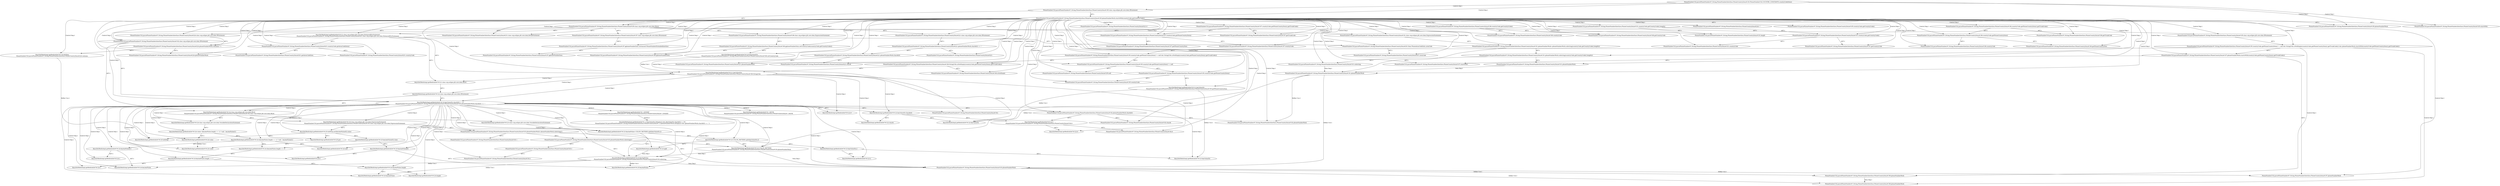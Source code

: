 digraph "Pattern" {
0 [label="KeysDAORedisImpl.getRedisInfo#?#-1:INSERT\nPhoneNumberUtil.parsePhoneNumber#?,String,PhoneNumberInterface,PhoneCountryData#-1:INSERT" shape=ellipse]
1 [label="KeysDAORedisImpl.getRedisInfo#?#122:keyValueStr.charAt(0) != '#'\nPhoneNumberUtil.parsePhoneNumber#?,String,PhoneNumberInterface,PhoneCountryData#192:phoneNumberWork.charAt(0) == '-'" shape=ellipse]
2 [label="KeysDAORedisImpl.getRedisInfo#?#121:keyValueStrs\nPhoneNumberUtil.parsePhoneNumber#?,String,PhoneNumberInterface,PhoneCountryData#196:StringUtils" shape=ellipse]
3 [label="KeysDAORedisImpl.getRedisInfo#?#120:keyValueStrs\nPhoneNumberUtil.parsePhoneNumber#?,String,PhoneNumberInterface,PhoneCountryData#186:setCountryCode" shape=ellipse]
4 [label="KeysDAORedisImpl.getRedisInfo#?#121:class org.eclipse.jdt.core.dom.EnhancedForStatement\nPhoneNumberUtil.parsePhoneNumber#?,String,PhoneNumberInterface,PhoneCountryData#201:class org.eclipse.jdt.core.dom.EnhancedForStatement" shape=ellipse]
5 [label="KeysDAORedisImpl.getRedisInfo#?#121:class org.eclipse.jdt.core.dom.Block" shape=ellipse]
6 [label="KeysDAORedisImpl.getRedisInfo#?#122:class org.eclipse.jdt.core.dom.IfStatement" shape=ellipse]
7 [label="KeysDAORedisImpl.getRedisInfo#?#122:keyValueStr.charAt(0)" shape=ellipse]
8 [label="KeysDAORedisImpl.getRedisInfo#?#122:keyValueStr" shape=ellipse]
9 [label="KeysDAORedisImpl.getRedisInfo#?#122:charAt" shape=ellipse]
10 [label="KeysDAORedisImpl.getRedisInfo#?#122:0" shape=ellipse]
11 [label="KeysDAORedisImpl.getRedisInfo#?#122:#" shape=ellipse]
12 [label="KeysDAORedisImpl.getRedisInfo#?#122:class org.eclipse.jdt.core.dom.Block\nPhoneNumberUtil.parsePhoneNumber#?,String,PhoneNumberInterface,PhoneCountryData#192:class org.eclipse.jdt.core.dom.Block" shape=ellipse]
13 [label="KeysDAORedisImpl.getRedisInfo#?#-1:MOVE\nPhoneNumberUtil.parsePhoneNumber#?,String,PhoneNumberInterface,PhoneCountryData#-1:MOVE" shape=ellipse]
14 [label="KeysDAORedisImpl.getRedisInfo#?#122:0\nPhoneNumberUtil.parsePhoneNumber#?,String,PhoneNumberInterface,PhoneCountryData#192:0" shape=ellipse]
15 [label="KeysDAORedisImpl.getRedisInfo#?#123:class org.eclipse.jdt.core.dom.VariableDeclarationStatement" shape=ellipse]
16 [label="KeysDAORedisImpl.getRedisInfo#?#124:class org.eclipse.jdt.core.dom.VariableDeclarationStatement" shape=ellipse]
17 [label="KeysDAORedisImpl.getRedisInfo#?#125:class org.eclipse.jdt.core.dom.ExpressionStatement\nPhoneNumberUtil.parsePhoneNumber#?,String,PhoneNumberInterface,PhoneCountryData#193:class org.eclipse.jdt.core.dom.ExpressionStatement" shape=ellipse]
18 [label="KeysDAORedisImpl.getRedisInfo#?#123:keyAndValue=COLON_PATTERN.split(keyValueStr,2)" shape=ellipse]
19 [label="KeysDAORedisImpl.getRedisInfo#?#123:keyAndValue\nPhoneNumberUtil.parsePhoneNumber#?,String,PhoneNumberInterface,PhoneCountryData#193:substring" shape=ellipse]
20 [label="KeysDAORedisImpl.getRedisInfo#?#123:COLON_PATTERN.split(keyValueStr,2)" shape=ellipse]
21 [label="KeysDAORedisImpl.getRedisInfo#?#123:COLON_PATTERN\nPhoneNumberUtil.parsePhoneNumber#?,String,PhoneNumberInterface,PhoneCountryData#193:phoneNumberWork" shape=ellipse]
22 [label="KeysDAORedisImpl.getRedisInfo#?#123:split" shape=ellipse]
23 [label="KeysDAORedisImpl.getRedisInfo#?#124:keyAndValue" shape=ellipse]
24 [label="KeysDAORedisImpl.getRedisInfo#?#124:keyAndValue" shape=ellipse]
25 [label="KeysDAORedisImpl.getRedisInfo#?#125:keyAndValue" shape=ellipse]
26 [label="KeysDAORedisImpl.getRedisInfo#?#123:keyValueStr,2" shape=ellipse]
27 [label="KeysDAORedisImpl.getRedisInfo#?#123:keyValueStr" shape=ellipse]
28 [label="KeysDAORedisImpl.getRedisInfo#?#121:keyValueStr\nPhoneNumberUtil.parsePhoneNumber#?,String,PhoneNumberInterface,PhoneCountryData#195:getPhoneCountryData" shape=ellipse]
29 [label="KeysDAORedisImpl.getRedisInfo#?#123:2" shape=ellipse]
30 [label="KeysDAORedisImpl.getRedisInfo#?#124:value=(keyAndValue.length == 1) ? null : keyAndValue[1]" shape=ellipse]
31 [label="KeysDAORedisImpl.getRedisInfo#?#124:value" shape=ellipse]
32 [label="KeysDAORedisImpl.getRedisInfo#?#124:(keyAndValue.length == 1) ? null : keyAndValue[1]" shape=ellipse]
33 [label="KeysDAORedisImpl.getRedisInfo#?#125:value" shape=ellipse]
34 [label="KeysDAORedisImpl.getRedisInfo#?#124:(keyAndValue.length == 1)" shape=ellipse]
35 [label="KeysDAORedisImpl.getRedisInfo#?#124:null" shape=ellipse]
36 [label="KeysDAORedisImpl.getRedisInfo#?#124:keyAndValue[1]" shape=ellipse]
37 [label="KeysDAORedisImpl.getRedisInfo#?#124:keyAndValue.length == 1" shape=ellipse]
38 [label="KeysDAORedisImpl.getRedisInfo#?#124:keyAndValue.length" shape=ellipse]
39 [label="KeysDAORedisImpl.getRedisInfo#?#124:1" shape=ellipse]
40 [label="KeysDAORedisImpl.getRedisInfo#?#124:length" shape=ellipse]
41 [label="KeysDAORedisImpl.getRedisInfo#?#124:1" shape=ellipse]
42 [label="KeysDAORedisImpl.getRedisInfo#?#125:infoMap.put(keyAndValue[0],value)" shape=ellipse]
43 [label="KeysDAORedisImpl.getRedisInfo#?#125:infoMap" shape=ellipse]
44 [label="KeysDAORedisImpl.getRedisInfo#?#125:put" shape=ellipse]
45 [label="KeysDAORedisImpl.getRedisInfo#?#125:keyAndValue[0],value" shape=ellipse]
46 [label="KeysDAORedisImpl.getRedisInfo#?#118:infoMap\nPhoneNumberUtil.parsePhoneNumber#?,String,PhoneNumberInterface,PhoneCountryData#224:contains" shape=ellipse]
47 [label="KeysDAORedisImpl.getRedisInfo#?#125:keyAndValue[0]" shape=ellipse]
48 [label="KeysDAORedisImpl.getRedisInfo#?#125:0" shape=ellipse]
49 [label="KeysDAORedisImpl.getRedisInfo#?#-1:(!keyValueStr.isEmpty()) && (keyValueStr.charAt(0) != '#')\nPhoneNumberUtil.parsePhoneNumber#?,String,PhoneNumberInterface,PhoneCountryData#-1:(!phoneNumberWork.isEmpty()) && (phoneNumberWork.charAt(0) == '-')" shape=ellipse]
50 [label="PhoneNumberUtil.parsePhoneNumber#?,String,PhoneNumberInterface,PhoneCountryData#197:phoneNumberWork" shape=ellipse]
51 [label="PhoneNumberUtil.parsePhoneNumber#?,String,PhoneNumberInterface,PhoneCountryData#221:0" shape=ellipse]
52 [label="PhoneNumberUtil.parsePhoneNumber#?,String,PhoneNumberInterface,PhoneCountryData#193:phoneNumberWork" shape=ellipse]
53 [label="PhoneNumberUtil.parsePhoneNumber#?,String,PhoneNumberInterface,PhoneCountryData#193:1" shape=ellipse]
54 [label="PhoneNumberUtil.parsePhoneNumber#?,String,PhoneNumberInterface,PhoneCountryData#186:pphoneNumberData" shape=ellipse]
55 [label="PhoneNumberUtil.parsePhoneNumber#?,String,PhoneNumberInterface,PhoneCountryData#195:countryCode.getPhoneCountryData() != null" shape=ellipse]
56 [label="PhoneNumberUtil.parsePhoneNumber#?,String,PhoneNumberInterface,PhoneCountryData#191:phoneNumberWork" shape=ellipse]
57 [label="PhoneNumberUtil.parsePhoneNumber#?,String,PhoneNumberInterface,PhoneCountryData#192:0" shape=ellipse]
58 [label="PhoneNumberUtil.parsePhoneNumber#?,String,PhoneNumberInterface,PhoneCountryData#201:areaCode" shape=ellipse]
59 [label="PhoneNumberUtil.parsePhoneNumber#?,String,PhoneNumberInterface,PhoneCountryData#193:phoneNumberWork.substring(1)" shape=ellipse]
60 [label="PhoneNumberUtil.parsePhoneNumber#?,String,PhoneNumberInterface,PhoneCountryData#199:phoneNumberWork" shape=ellipse]
61 [label="PhoneNumberUtil.parsePhoneNumber#?,String,PhoneNumberInterface,PhoneCountryData#187:pphoneNumberData instanceof PhoneNumberExtendedInterface" shape=ellipse]
62 [label="PhoneNumberUtil.parsePhoneNumber#?,String,PhoneNumberInterface,PhoneCountryData#197:countryCode" shape=ellipse]
63 [label="PhoneNumberUtil.parsePhoneNumber#?,String,PhoneNumberInterface,PhoneCountryData#221:phoneNumberWork.charAt(0)" shape=ellipse]
64 [label="PhoneNumberUtil.parsePhoneNumber#?,String,PhoneNumberInterface,PhoneCountryData#231:class org.eclipse.jdt.core.dom.BreakStatement" shape=ellipse]
65 [label="PhoneNumberUtil.parsePhoneNumber#?,String,PhoneNumberInterface,PhoneCountryData#195:countryCode.getPhoneCountryData() != null && StringUtils.isNotEmpty(countryCode.getPhoneCountryData().getTrunkCode())" shape=ellipse]
66 [label="PhoneNumberUtil.parsePhoneNumber#?,String,PhoneNumberInterface,PhoneCountryData#197:countryCode.getPhoneCountryData()" shape=ellipse]
67 [label="PhoneNumberUtil.parsePhoneNumber#?,String,PhoneNumberInterface,PhoneCountryData#193:phoneNumberWork=phoneNumberWork.substring(1)" shape=ellipse]
68 [label="PhoneNumberUtil.parsePhoneNumber#?,String,PhoneNumberInterface,PhoneCountryData#185:phoneNumberWork" shape=ellipse]
69 [label="PhoneNumberUtil.parsePhoneNumber#?,String,PhoneNumberInterface,PhoneCountryData#187:class org.eclipse.jdt.core.dom.IfStatement" shape=ellipse]
70 [label="PhoneNumberUtil.parsePhoneNumber#?,String,PhoneNumberInterface,PhoneCountryData#185:class org.eclipse.jdt.core.dom.Block" shape=ellipse]
71 [label="PhoneNumberUtil.parsePhoneNumber#?,String,PhoneNumberInterface,PhoneCountryData#186:countryCode.getCountryCode()" shape=ellipse]
72 [label="PhoneNumberUtil.parsePhoneNumber#?,String,PhoneNumberInterface,PhoneCountryData#221:charAt" shape=ellipse]
73 [label="PhoneNumberUtil.parsePhoneNumber#?,String,PhoneNumberInterface,PhoneCountryData#191:getCountryCode" shape=ellipse]
74 [label="PhoneNumberUtil.parsePhoneNumber#?,String,PhoneNumberInterface,PhoneCountryData#196:countryCode.getPhoneCountryData().getTrunkCode()" shape=ellipse]
75 [label="PhoneNumberUtil.parsePhoneNumber#?,String,PhoneNumberInterface,PhoneCountryData#224:\"-\"" shape=ellipse]
76 [label="PhoneNumberUtil.parsePhoneNumber#?,String,PhoneNumberInterface,PhoneCountryData#196:getPhoneCountryData" shape=ellipse]
77 [label="PhoneNumberUtil.parsePhoneNumber#?,String,PhoneNumberInterface,PhoneCountryData#196:isNotEmpty" shape=ellipse]
78 [label="PhoneNumberUtil.parsePhoneNumber#?,String,PhoneNumberInterface,PhoneCountryData#186:pphoneNumberData.setCountryCode(countryCode.getCountryCode())" shape=ellipse]
79 [label="PhoneNumberUtil.parsePhoneNumber#?,String,PhoneNumberInterface,PhoneCountryData#198:phoneNumberWork" shape=ellipse]
80 [label="PhoneNumberUtil.parsePhoneNumber#?,String,PhoneNumberInterface,PhoneCountryData#187:pphoneNumberData" shape=ellipse]
81 [label="PhoneNumberUtil.parsePhoneNumber#?,String,PhoneNumberInterface,PhoneCountryData#221:-" shape=ellipse]
82 [label="PhoneNumberUtil.parsePhoneNumber#?,String,PhoneNumberInterface,PhoneCountryData#185:class org.eclipse.jdt.core.dom.IfStatement" shape=ellipse]
83 [label="PhoneNumberUtil.parsePhoneNumber#?,String,PhoneNumberInterface,PhoneCountryData#197:getTrunkCode" shape=ellipse]
84 [label="PhoneNumberUtil.parsePhoneNumber#?,String,PhoneNumberInterface,PhoneCountryData#185:countryCode.getCountryCode()" shape=ellipse]
85 [label="PhoneNumberUtil.parsePhoneNumber#?,String,PhoneNumberInterface,PhoneCountryData#191:substring" shape=ellipse]
86 [label="PhoneNumberUtil.parsePhoneNumber#?,String,PhoneNumberInterface,PhoneCountryData#197:phoneNumberWork.startsWith(countryCode.getPhoneCountryData().getTrunkCode())" shape=ellipse]
87 [label="PhoneNumberUtil.parsePhoneNumber#?,String,PhoneNumberInterface,PhoneCountryData#197:countryCode.getPhoneCountryData().getTrunkCode()" shape=ellipse]
88 [label="PhoneNumberUtil.parsePhoneNumber#?,String,PhoneNumberInterface,PhoneCountryData#191:phoneNumberWork.substring(countryCode.getCountryCode().length())" shape=ellipse]
89 [label="PhoneNumberUtil.parsePhoneNumber#?,String,PhoneNumberInterface,PhoneCountryData#195:null" shape=ellipse]
90 [label="PhoneNumberUtil.parsePhoneNumber#?,String,PhoneNumberInterface,PhoneCountryData#201:final PhoneAreaCodeData areaCode" shape=ellipse]
91 [label="PhoneNumberUtil.parsePhoneNumber#?,String,PhoneNumberInterface,PhoneCountryData#221:phoneNumberWork.charAt(0) == '-'" shape=ellipse]
92 [label="PhoneNumberUtil.parsePhoneNumber#?,String,PhoneNumberInterface,PhoneCountryData#185:startsWith" shape=ellipse]
93 [label="PhoneNumberUtil.parsePhoneNumber#?,String,PhoneNumberInterface,PhoneCountryData#201:countryCode" shape=ellipse]
94 [label="PhoneNumberUtil.parsePhoneNumber#?,String,PhoneNumberInterface,PhoneCountryData#224:phoneNumberWork.contains(\"-\")" shape=ellipse]
95 [label="PhoneNumberUtil.parsePhoneNumber#?,String,PhoneNumberInterface,PhoneCountryData#192:charAt" shape=ellipse]
96 [label="PhoneNumberUtil.parsePhoneNumber#?,String,PhoneNumberInterface,PhoneCountryData#192:class org.eclipse.jdt.core.dom.IfStatement" shape=ellipse]
97 [label="PhoneNumberUtil.parsePhoneNumber#?,String,PhoneNumberInterface,PhoneCountryData#224:phoneNumberWork" shape=ellipse]
98 [label="PhoneNumberUtil.parsePhoneNumber#?,String,PhoneNumberInterface,PhoneCountryData#196:StringUtils.isNotEmpty(countryCode.getPhoneCountryData().getTrunkCode())" shape=ellipse]
99 [label="PhoneNumberUtil.parsePhoneNumber#?,String,PhoneNumberInterface,PhoneCountryData#186:countryCode" shape=ellipse]
100 [label="PhoneNumberUtil.parsePhoneNumber#?,String,PhoneNumberInterface,PhoneCountryData#191:class org.eclipse.jdt.core.dom.ExpressionStatement" shape=ellipse]
101 [label="PhoneNumberUtil.parsePhoneNumber#?,String,PhoneNumberInterface,PhoneCountryData#186:getCountryCode" shape=ellipse]
102 [label="PhoneNumberUtil.parsePhoneNumber#?,String,PhoneNumberInterface,PhoneCountryData#192:phoneNumberWork" shape=ellipse]
103 [label="PhoneNumberUtil.parsePhoneNumber#?,String,PhoneNumberInterface,PhoneCountryData#195:countryCode.getPhoneCountryData()" shape=ellipse]
104 [label="PhoneNumberUtil.parsePhoneNumber#?,String,PhoneNumberInterface,PhoneCountryData#197:getPhoneCountryData" shape=ellipse]
105 [label="PhoneNumberUtil.parsePhoneNumber#?,String,PhoneNumberInterface,PhoneCountryData#192:phoneNumberWork.charAt(0)" shape=ellipse]
106 [label="PhoneNumberUtil.parsePhoneNumber#?,String,PhoneNumberInterface,PhoneCountryData#195:class org.eclipse.jdt.core.dom.IfStatement" shape=ellipse]
107 [label="PhoneNumberUtil.parsePhoneNumber#?,String,PhoneNumberInterface,PhoneCountryData#224:class org.eclipse.jdt.core.dom.IfStatement" shape=ellipse]
108 [label="PhoneNumberUtil.parsePhoneNumber#?,String,PhoneNumberInterface,PhoneCountryData#201:countryCode.getAreaCodeData()" shape=ellipse]
109 [label="PhoneNumberUtil.parsePhoneNumber#?,String,PhoneNumberInterface,PhoneCountryData#186:class org.eclipse.jdt.core.dom.ExpressionStatement" shape=ellipse]
110 [label="PhoneNumberUtil.parsePhoneNumber#?,String,PhoneNumberInterface,PhoneCountryData#191:phoneNumberWork" shape=ellipse]
111 [label="PhoneNumberUtil.parsePhoneNumber#?,String,PhoneNumberInterface,PhoneCountryData#191:countryCode.getCountryCode().length()" shape=ellipse]
112 [label="PhoneNumberUtil.parsePhoneNumber#?,String,PhoneNumberInterface,PhoneCountryData#195:countryCode" shape=ellipse]
113 [label="PhoneNumberUtil.parsePhoneNumber#?,String,PhoneNumberInterface,PhoneCountryData#193:1" shape=ellipse]
114 [label="PhoneNumberUtil.parsePhoneNumber#?,String,PhoneNumberInterface,PhoneCountryData#221:class org.eclipse.jdt.core.dom.IfStatement" shape=ellipse]
115 [label="PhoneNumberUtil.parsePhoneNumber#?,String,PhoneNumberInterface,PhoneCountryData#196:countryCode" shape=ellipse]
116 [label="PhoneNumberUtil.parsePhoneNumber#?,String,PhoneNumberInterface,PhoneCountryData#221:phoneNumberWork" shape=ellipse]
117 [label="PhoneNumberUtil.parsePhoneNumber#?,String,PhoneNumberInterface,PhoneCountryData#193:=" shape=ellipse]
118 [label="PhoneNumberUtil.parsePhoneNumber#?,String,PhoneNumberInterface,PhoneCountryData#197:startsWith" shape=ellipse]
119 [label="PhoneNumberUtil.parsePhoneNumber#?,String,PhoneNumberInterface,PhoneCountryData#191:length" shape=ellipse]
120 [label="PhoneNumberUtil.parsePhoneNumber#?,String,PhoneNumberInterface,PhoneCountryData#191:countryCode" shape=ellipse]
121 [label="PhoneNumberUtil.parsePhoneNumber#?,String,PhoneNumberInterface,PhoneCountryData#195:countryCode.getPhoneCountryData() != null && StringUtils.isNotEmpty(countryCode.getPhoneCountryData().getTrunkCode()) && phoneNumberWork.startsWith(countryCode.getPhoneCountryData().getTrunkCode())" shape=ellipse]
122 [label="PhoneNumberUtil.parsePhoneNumber#?,String,PhoneNumberInterface,PhoneCountryData#191:countryCode.getCountryCode()" shape=ellipse]
123 [label="PhoneNumberUtil.parsePhoneNumber#?,String,PhoneNumberInterface,PhoneCountryData#201:getAreaCodeData" shape=ellipse]
124 [label="PhoneNumberUtil.parsePhoneNumber#?,String,PhoneNumberInterface,PhoneCountryData#196:countryCode.getPhoneCountryData()" shape=ellipse]
125 [label="PhoneNumberUtil.parsePhoneNumber#?,String,PhoneNumberInterface,PhoneCountryData#192:-" shape=ellipse]
126 [label="PhoneNumberUtil.parsePhoneNumber#?,String,PhoneNumberInterface,PhoneCountryData#185:phoneNumberWork.startsWith(countryCode.getCountryCode())" shape=ellipse]
127 [label="PhoneNumberUtil.parsePhoneNumber#?,String,PhoneNumberInterface,PhoneCountryData#191:phoneNumberWork=phoneNumberWork.substring(countryCode.getCountryCode().length())" shape=ellipse]
128 [label="PhoneNumberUtil.parsePhoneNumber#?,String,PhoneNumberInterface,PhoneCountryData#183:PhoneNumberUtil.COUNTRY_CONSTANTS.countryCodeData()" shape=ellipse]
129 [label="PhoneNumberUtil.parsePhoneNumber#?,String,PhoneNumberInterface,PhoneCountryData#196:getTrunkCode" shape=ellipse]
0 -> 49 [label="Action:2"];
1 -> 0 [label="Action:2"];
1 -> 7 [label="AST:1"];
1 -> 11 [label="AST:1"];
1 -> 12 [label="Control Dep:2"];
1 -> 15 [label="Control Dep:1"];
1 -> 18 [label="Control Dep:1"];
1 -> 19 [label="Control Dep:2"];
1 -> 20 [label="Control Dep:1"];
1 -> 21 [label="Control Dep:2"];
1 -> 22 [label="Control Dep:1"];
1 -> 27 [label="Control Dep:1"];
1 -> 29 [label="Control Dep:1"];
1 -> 16 [label="Control Dep:1"];
1 -> 30 [label="Control Dep:1"];
1 -> 31 [label="Control Dep:1"];
1 -> 32 [label="Control Dep:1"];
1 -> 34 [label="Control Dep:1"];
1 -> 37 [label="Control Dep:1"];
1 -> 38 [label="Control Dep:1"];
1 -> 40 [label="Control Dep:1"];
1 -> 23 [label="Control Dep:1"];
1 -> 39 [label="Control Dep:1"];
1 -> 35 [label="Control Dep:1"];
1 -> 36 [label="Control Dep:1"];
1 -> 24 [label="Control Dep:1"];
1 -> 41 [label="Control Dep:1"];
1 -> 17 [label="Control Dep:2"];
1 -> 42 [label="Control Dep:1"];
1 -> 43 [label="Control Dep:1"];
1 -> 44 [label="Control Dep:1"];
1 -> 47 [label="Control Dep:1"];
1 -> 25 [label="Control Dep:1"];
1 -> 48 [label="Control Dep:1"];
1 -> 33 [label="Control Dep:1"];
1 -> 13 [label="Action:2"];
1 -> 52 [label="Control Dep:1"];
1 -> 59 [label="Control Dep:1"];
1 -> 67 [label="Control Dep:1"];
1 -> 105 [label="AST:1"];
1 -> 113 [label="Control Dep:1"];
1 -> 125 [label="AST:1"];
2 -> 1 [label="Control Dep:1"];
2 -> 5 [label="Control Dep:1"];
2 -> 6 [label="Control Dep:1"];
2 -> 7 [label="Control Dep:1"];
2 -> 8 [label="Control Dep:1"];
2 -> 9 [label="Control Dep:1"];
2 -> 10 [label="Control Dep:1"];
2 -> 11 [label="Control Dep:1"];
3 -> 2 [label="Define Use:1"];
4 -> 2 [label="AST:1"];
4 -> 5 [label="AST:1"];
4 -> 90 [label="AST:1"];
4 -> 108 [label="AST:1"];
5 -> 6 [label="AST:1"];
6 -> 1 [label="AST:1"];
6 -> 12 [label="AST:1"];
7 -> 8 [label="AST:1"];
7 -> 9 [label="AST:1"];
7 -> 14 [label="AST:1"];
12 -> 15 [label="AST:1"];
12 -> 16 [label="AST:1"];
12 -> 17 [label="AST:2"];
13 -> 1 [label="Action:1"];
14 -> 10 [label="AST:1"];
14 -> 57 [label="AST:1"];
15 -> 18 [label="AST:1"];
16 -> 30 [label="AST:1"];
17 -> 42 [label="AST:1"];
17 -> 67 [label="AST:1"];
18 -> 19 [label="AST:1"];
18 -> 20 [label="AST:1"];
19 -> 23 [label="Define Use:1"];
19 -> 24 [label="Define Use:1"];
19 -> 25 [label="Define Use:1"];
19 -> 52 [label="Data Dep:1"];
20 -> 21 [label="AST:1"];
20 -> 22 [label="AST:1"];
20 -> 26 [label="AST:1"];
21 -> 19 [label="Data Dep:1"];
21 -> 52 [label="Data Dep:1"];
22 -> 19 [label="Data Dep:1"];
26 -> 27 [label="AST:1"];
26 -> 29 [label="AST:1"];
28 -> 8 [label="Define Use:1"];
28 -> 27 [label="Define Use:1"];
30 -> 31 [label="AST:1"];
30 -> 32 [label="AST:1"];
31 -> 33 [label="Define Use:1"];
32 -> 34 [label="AST:1"];
32 -> 35 [label="AST:1"];
32 -> 36 [label="AST:1"];
34 -> 37 [label="AST:1"];
36 -> 24 [label="AST:1"];
36 -> 41 [label="AST:1"];
37 -> 38 [label="AST:1"];
37 -> 39 [label="AST:1"];
38 -> 23 [label="AST:1"];
38 -> 40 [label="AST:1"];
42 -> 43 [label="AST:1"];
42 -> 44 [label="AST:1"];
42 -> 45 [label="AST:1"];
45 -> 33 [label="AST:1"];
45 -> 47 [label="AST:1"];
46 -> 43 [label="Define Use:1"];
47 -> 25 [label="AST:1"];
47 -> 48 [label="AST:1"];
52 -> 50 [label="Define Use:1"];
52 -> 79 [label="Define Use:1"];
52 -> 60 [label="Define Use:1"];
53 -> 113 [label="AST:1"];
55 -> 103 [label="AST:1"];
55 -> 89 [label="AST:1"];
56 -> 52 [label="Define Use:1"];
56 -> 102 [label="Define Use:1"];
56 -> 21 [label="Define Use:1"];
59 -> 53 [label="AST:1"];
59 -> 21 [label="AST:1"];
59 -> 19 [label="AST:1"];
60 -> 79 [label="Data Dep:1"];
61 -> 80 [label="AST:1"];
63 -> 116 [label="AST:1"];
63 -> 72 [label="AST:1"];
65 -> 55 [label="AST:1"];
65 -> 98 [label="AST:1"];
66 -> 62 [label="AST:1"];
66 -> 104 [label="AST:1"];
67 -> 52 [label="AST:1"];
67 -> 59 [label="AST:1"];
67 -> 117 [label="AST:1"];
69 -> 61 [label="AST:1"];
70 -> 64 [label="AST:1"];
70 -> 69 [label="AST:1"];
70 -> 109 [label="AST:1"];
70 -> 100 [label="AST:1"];
70 -> 96 [label="AST:1"];
70 -> 106 [label="AST:1"];
70 -> 4 [label="AST:1"];
70 -> 114 [label="AST:1"];
70 -> 107 [label="AST:1"];
71 -> 99 [label="AST:1"];
71 -> 101 [label="AST:1"];
74 -> 124 [label="AST:1"];
74 -> 129 [label="AST:1"];
78 -> 54 [label="AST:1"];
78 -> 3 [label="AST:1"];
82 -> 70 [label="AST:1"];
82 -> 126 [label="AST:1"];
85 -> 56 [label="Data Dep:1"];
86 -> 50 [label="AST:1"];
86 -> 118 [label="AST:1"];
87 -> 66 [label="AST:1"];
87 -> 83 [label="AST:1"];
88 -> 85 [label="AST:1"];
88 -> 110 [label="AST:1"];
90 -> 58 [label="AST:1"];
91 -> 63 [label="AST:1"];
91 -> 81 [label="AST:1"];
94 -> 97 [label="AST:1"];
94 -> 46 [label="AST:1"];
96 -> 1 [label="AST:1"];
96 -> 12 [label="AST:1"];
98 -> 77 [label="AST:1"];
98 -> 2 [label="AST:1"];
100 -> 127 [label="AST:1"];
103 -> 112 [label="AST:1"];
103 -> 28 [label="AST:1"];
105 -> 95 [label="AST:1"];
105 -> 102 [label="AST:1"];
105 -> 14 [label="AST:1"];
106 -> 121 [label="AST:1"];
107 -> 94 [label="AST:1"];
108 -> 93 [label="AST:1"];
108 -> 123 [label="AST:1"];
109 -> 78 [label="AST:1"];
110 -> 56 [label="Data Dep:1"];
111 -> 122 [label="AST:1"];
111 -> 119 [label="AST:1"];
114 -> 91 [label="AST:1"];
121 -> 60 [label="Control Dep:1"];
121 -> 65 [label="AST:1"];
121 -> 79 [label="Control Dep:1"];
121 -> 86 [label="AST:1"];
122 -> 73 [label="AST:1"];
122 -> 120 [label="AST:1"];
124 -> 76 [label="AST:1"];
124 -> 115 [label="AST:1"];
126 -> 50 [label="Control Dep:1"];
126 -> 51 [label="Control Dep:1"];
126 -> 54 [label="Control Dep:1"];
126 -> 55 [label="Control Dep:1"];
126 -> 56 [label="Control Dep:1"];
126 -> 57 [label="Control Dep:1"];
126 -> 58 [label="Control Dep:1"];
126 -> 61 [label="Control Dep:1"];
126 -> 62 [label="Control Dep:1"];
126 -> 63 [label="Control Dep:1"];
126 -> 64 [label="Control Dep:1"];
126 -> 65 [label="Control Dep:1"];
126 -> 66 [label="Control Dep:1"];
126 -> 68 [label="AST:1"];
126 -> 69 [label="Control Dep:1"];
126 -> 70 [label="Control Dep:1"];
126 -> 71 [label="Control Dep:1"];
126 -> 72 [label="Control Dep:1"];
126 -> 73 [label="Control Dep:1"];
126 -> 74 [label="Control Dep:1"];
126 -> 75 [label="Control Dep:1"];
126 -> 76 [label="Control Dep:1"];
126 -> 77 [label="Control Dep:1"];
126 -> 78 [label="Control Dep:1"];
126 -> 80 [label="Control Dep:1"];
126 -> 81 [label="Control Dep:1"];
126 -> 83 [label="Control Dep:1"];
126 -> 84 [label="AST:1"];
126 -> 85 [label="Control Dep:1"];
126 -> 86 [label="Control Dep:1"];
126 -> 87 [label="Control Dep:1"];
126 -> 88 [label="Control Dep:1"];
126 -> 89 [label="Control Dep:1"];
126 -> 90 [label="Control Dep:1"];
126 -> 91 [label="Control Dep:1"];
126 -> 92 [label="AST:1"];
126 -> 93 [label="Control Dep:1"];
126 -> 94 [label="Control Dep:1"];
126 -> 95 [label="Control Dep:1"];
126 -> 96 [label="Control Dep:1"];
126 -> 97 [label="Control Dep:1"];
126 -> 98 [label="Control Dep:1"];
126 -> 99 [label="Control Dep:1"];
126 -> 100 [label="Control Dep:1"];
126 -> 101 [label="Control Dep:1"];
126 -> 102 [label="Control Dep:1"];
126 -> 103 [label="Control Dep:1"];
126 -> 104 [label="Control Dep:1"];
126 -> 105 [label="Control Dep:1"];
126 -> 106 [label="Control Dep:1"];
126 -> 107 [label="Control Dep:1"];
126 -> 108 [label="Control Dep:1"];
126 -> 109 [label="Control Dep:1"];
126 -> 110 [label="Control Dep:1"];
126 -> 111 [label="Control Dep:1"];
126 -> 112 [label="Control Dep:1"];
126 -> 114 [label="Control Dep:1"];
126 -> 115 [label="Control Dep:1"];
126 -> 116 [label="Control Dep:1"];
126 -> 118 [label="Control Dep:1"];
126 -> 119 [label="Control Dep:1"];
126 -> 120 [label="Control Dep:1"];
126 -> 121 [label="Control Dep:1"];
126 -> 122 [label="Control Dep:1"];
126 -> 123 [label="Control Dep:1"];
126 -> 124 [label="Control Dep:1"];
126 -> 125 [label="Control Dep:1"];
126 -> 3 [label="Control Dep:1"];
126 -> 127 [label="Control Dep:1"];
126 -> 1 [label="Control Dep:1"];
126 -> 28 [label="Control Dep:1"];
126 -> 2 [label="Control Dep:1"];
126 -> 129 [label="Control Dep:1"];
126 -> 4 [label="Control Dep:1"];
126 -> 46 [label="Control Dep:1"];
127 -> 56 [label="AST:1"];
127 -> 88 [label="AST:1"];
128 -> 68 [label="Control Dep:1"];
128 -> 82 [label="Control Dep:1"];
128 -> 92 [label="Control Dep:1"];
128 -> 126 [label="Control Dep:1"];
}